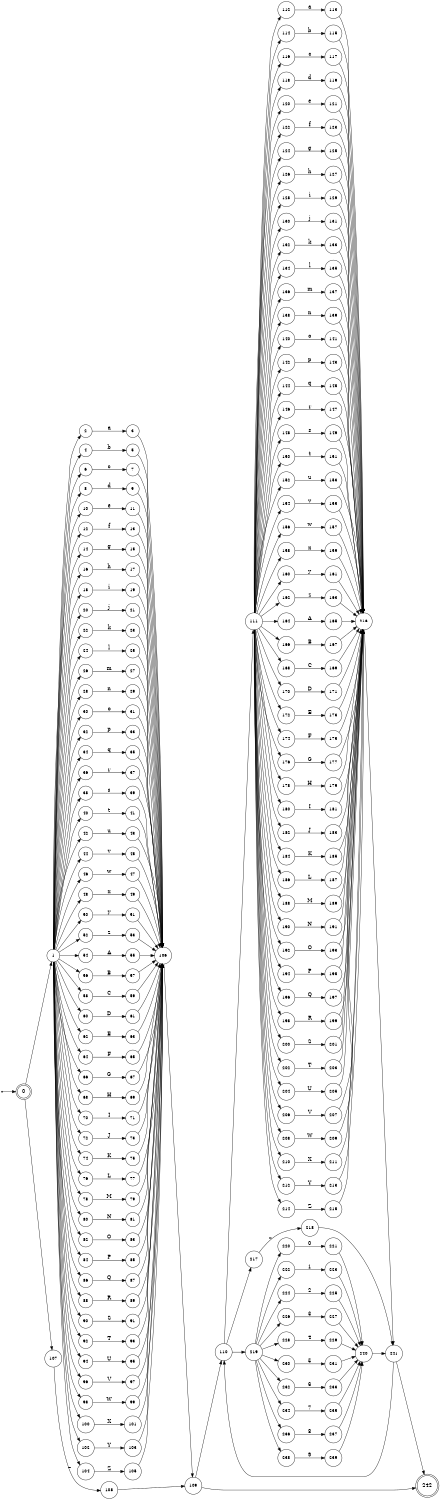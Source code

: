 digraph finite_state_machine {
	rankdir=LR;
	size="10,10"

	node [ shape = doublecircle, label = "0", fontsize  = 14] n0;

	node [ shape = circle, label = "1", fontsize  = 12] n1;
	node [ shape = circle, label = "2", fontsize  = 12] n2;
	node [ shape = circle, label = "3", fontsize  = 12] n3;
	node [ shape = circle, label = "4", fontsize  = 12] n4;
	node [ shape = circle, label = "5", fontsize  = 12] n5;
	node [ shape = circle, label = "6", fontsize  = 12] n6;
	node [ shape = circle, label = "7", fontsize  = 12] n7;
	node [ shape = circle, label = "8", fontsize  = 12] n8;
	node [ shape = circle, label = "9", fontsize  = 12] n9;
	node [ shape = circle, label = "10", fontsize  = 12] n10;
	node [ shape = circle, label = "11", fontsize  = 12] n11;
	node [ shape = circle, label = "12", fontsize  = 12] n12;
	node [ shape = circle, label = "13", fontsize  = 12] n13;
	node [ shape = circle, label = "14", fontsize  = 12] n14;
	node [ shape = circle, label = "15", fontsize  = 12] n15;
	node [ shape = circle, label = "16", fontsize  = 12] n16;
	node [ shape = circle, label = "17", fontsize  = 12] n17;
	node [ shape = circle, label = "18", fontsize  = 12] n18;
	node [ shape = circle, label = "19", fontsize  = 12] n19;
	node [ shape = circle, label = "20", fontsize  = 12] n20;
	node [ shape = circle, label = "21", fontsize  = 12] n21;
	node [ shape = circle, label = "22", fontsize  = 12] n22;
	node [ shape = circle, label = "23", fontsize  = 12] n23;
	node [ shape = circle, label = "24", fontsize  = 12] n24;
	node [ shape = circle, label = "25", fontsize  = 12] n25;
	node [ shape = circle, label = "26", fontsize  = 12] n26;
	node [ shape = circle, label = "27", fontsize  = 12] n27;
	node [ shape = circle, label = "28", fontsize  = 12] n28;
	node [ shape = circle, label = "29", fontsize  = 12] n29;
	node [ shape = circle, label = "30", fontsize  = 12] n30;
	node [ shape = circle, label = "31", fontsize  = 12] n31;
	node [ shape = circle, label = "32", fontsize  = 12] n32;
	node [ shape = circle, label = "33", fontsize  = 12] n33;
	node [ shape = circle, label = "34", fontsize  = 12] n34;
	node [ shape = circle, label = "35", fontsize  = 12] n35;
	node [ shape = circle, label = "36", fontsize  = 12] n36;
	node [ shape = circle, label = "37", fontsize  = 12] n37;
	node [ shape = circle, label = "38", fontsize  = 12] n38;
	node [ shape = circle, label = "39", fontsize  = 12] n39;
	node [ shape = circle, label = "40", fontsize  = 12] n40;
	node [ shape = circle, label = "41", fontsize  = 12] n41;
	node [ shape = circle, label = "42", fontsize  = 12] n42;
	node [ shape = circle, label = "43", fontsize  = 12] n43;
	node [ shape = circle, label = "44", fontsize  = 12] n44;
	node [ shape = circle, label = "45", fontsize  = 12] n45;
	node [ shape = circle, label = "46", fontsize  = 12] n46;
	node [ shape = circle, label = "47", fontsize  = 12] n47;
	node [ shape = circle, label = "48", fontsize  = 12] n48;
	node [ shape = circle, label = "49", fontsize  = 12] n49;
	node [ shape = circle, label = "50", fontsize  = 12] n50;
	node [ shape = circle, label = "51", fontsize  = 12] n51;
	node [ shape = circle, label = "52", fontsize  = 12] n52;
	node [ shape = circle, label = "53", fontsize  = 12] n53;
	node [ shape = circle, label = "54", fontsize  = 12] n54;
	node [ shape = circle, label = "55", fontsize  = 12] n55;
	node [ shape = circle, label = "56", fontsize  = 12] n56;
	node [ shape = circle, label = "57", fontsize  = 12] n57;
	node [ shape = circle, label = "58", fontsize  = 12] n58;
	node [ shape = circle, label = "59", fontsize  = 12] n59;
	node [ shape = circle, label = "60", fontsize  = 12] n60;
	node [ shape = circle, label = "61", fontsize  = 12] n61;
	node [ shape = circle, label = "62", fontsize  = 12] n62;
	node [ shape = circle, label = "63", fontsize  = 12] n63;
	node [ shape = circle, label = "64", fontsize  = 12] n64;
	node [ shape = circle, label = "65", fontsize  = 12] n65;
	node [ shape = circle, label = "66", fontsize  = 12] n66;
	node [ shape = circle, label = "67", fontsize  = 12] n67;
	node [ shape = circle, label = "68", fontsize  = 12] n68;
	node [ shape = circle, label = "69", fontsize  = 12] n69;
	node [ shape = circle, label = "70", fontsize  = 12] n70;
	node [ shape = circle, label = "71", fontsize  = 12] n71;
	node [ shape = circle, label = "72", fontsize  = 12] n72;
	node [ shape = circle, label = "73", fontsize  = 12] n73;
	node [ shape = circle, label = "74", fontsize  = 12] n74;
	node [ shape = circle, label = "75", fontsize  = 12] n75;
	node [ shape = circle, label = "76", fontsize  = 12] n76;
	node [ shape = circle, label = "77", fontsize  = 12] n77;
	node [ shape = circle, label = "78", fontsize  = 12] n78;
	node [ shape = circle, label = "79", fontsize  = 12] n79;
	node [ shape = circle, label = "80", fontsize  = 12] n80;
	node [ shape = circle, label = "81", fontsize  = 12] n81;
	node [ shape = circle, label = "82", fontsize  = 12] n82;
	node [ shape = circle, label = "83", fontsize  = 12] n83;
	node [ shape = circle, label = "84", fontsize  = 12] n84;
	node [ shape = circle, label = "85", fontsize  = 12] n85;
	node [ shape = circle, label = "86", fontsize  = 12] n86;
	node [ shape = circle, label = "87", fontsize  = 12] n87;
	node [ shape = circle, label = "88", fontsize  = 12] n88;
	node [ shape = circle, label = "89", fontsize  = 12] n89;
	node [ shape = circle, label = "90", fontsize  = 12] n90;
	node [ shape = circle, label = "91", fontsize  = 12] n91;
	node [ shape = circle, label = "92", fontsize  = 12] n92;
	node [ shape = circle, label = "93", fontsize  = 12] n93;
	node [ shape = circle, label = "94", fontsize  = 12] n94;
	node [ shape = circle, label = "95", fontsize  = 12] n95;
	node [ shape = circle, label = "96", fontsize  = 12] n96;
	node [ shape = circle, label = "97", fontsize  = 12] n97;
	node [ shape = circle, label = "98", fontsize  = 12] n98;
	node [ shape = circle, label = "99", fontsize  = 12] n99;
	node [ shape = circle, label = "100", fontsize  = 12] n100;
	node [ shape = circle, label = "101", fontsize  = 12] n101;
	node [ shape = circle, label = "102", fontsize  = 12] n102;
	node [ shape = circle, label = "103", fontsize  = 12] n103;
	node [ shape = circle, label = "104", fontsize  = 12] n104;
	node [ shape = circle, label = "105", fontsize  = 12] n105;
	node [ shape = circle, label = "106", fontsize  = 12] n106;
	node [ shape = circle, label = "107", fontsize  = 12] n107;
	node [ shape = circle, label = "108", fontsize  = 12] n108;
	node [ shape = circle, label = "109", fontsize  = 12] n109;
	node [ shape = circle, label = "110", fontsize  = 12] n110;
	node [ shape = circle, label = "111", fontsize  = 12] n111;
	node [ shape = circle, label = "112", fontsize  = 12] n112;
	node [ shape = circle, label = "113", fontsize  = 12] n113;
	node [ shape = circle, label = "114", fontsize  = 12] n114;
	node [ shape = circle, label = "115", fontsize  = 12] n115;
	node [ shape = circle, label = "116", fontsize  = 12] n116;
	node [ shape = circle, label = "117", fontsize  = 12] n117;
	node [ shape = circle, label = "118", fontsize  = 12] n118;
	node [ shape = circle, label = "119", fontsize  = 12] n119;
	node [ shape = circle, label = "120", fontsize  = 12] n120;
	node [ shape = circle, label = "121", fontsize  = 12] n121;
	node [ shape = circle, label = "122", fontsize  = 12] n122;
	node [ shape = circle, label = "123", fontsize  = 12] n123;
	node [ shape = circle, label = "124", fontsize  = 12] n124;
	node [ shape = circle, label = "125", fontsize  = 12] n125;
	node [ shape = circle, label = "126", fontsize  = 12] n126;
	node [ shape = circle, label = "127", fontsize  = 12] n127;
	node [ shape = circle, label = "128", fontsize  = 12] n128;
	node [ shape = circle, label = "129", fontsize  = 12] n129;
	node [ shape = circle, label = "130", fontsize  = 12] n130;
	node [ shape = circle, label = "131", fontsize  = 12] n131;
	node [ shape = circle, label = "132", fontsize  = 12] n132;
	node [ shape = circle, label = "133", fontsize  = 12] n133;
	node [ shape = circle, label = "134", fontsize  = 12] n134;
	node [ shape = circle, label = "135", fontsize  = 12] n135;
	node [ shape = circle, label = "136", fontsize  = 12] n136;
	node [ shape = circle, label = "137", fontsize  = 12] n137;
	node [ shape = circle, label = "138", fontsize  = 12] n138;
	node [ shape = circle, label = "139", fontsize  = 12] n139;
	node [ shape = circle, label = "140", fontsize  = 12] n140;
	node [ shape = circle, label = "141", fontsize  = 12] n141;
	node [ shape = circle, label = "142", fontsize  = 12] n142;
	node [ shape = circle, label = "143", fontsize  = 12] n143;
	node [ shape = circle, label = "144", fontsize  = 12] n144;
	node [ shape = circle, label = "145", fontsize  = 12] n145;
	node [ shape = circle, label = "146", fontsize  = 12] n146;
	node [ shape = circle, label = "147", fontsize  = 12] n147;
	node [ shape = circle, label = "148", fontsize  = 12] n148;
	node [ shape = circle, label = "149", fontsize  = 12] n149;
	node [ shape = circle, label = "150", fontsize  = 12] n150;
	node [ shape = circle, label = "151", fontsize  = 12] n151;
	node [ shape = circle, label = "152", fontsize  = 12] n152;
	node [ shape = circle, label = "153", fontsize  = 12] n153;
	node [ shape = circle, label = "154", fontsize  = 12] n154;
	node [ shape = circle, label = "155", fontsize  = 12] n155;
	node [ shape = circle, label = "156", fontsize  = 12] n156;
	node [ shape = circle, label = "157", fontsize  = 12] n157;
	node [ shape = circle, label = "158", fontsize  = 12] n158;
	node [ shape = circle, label = "159", fontsize  = 12] n159;
	node [ shape = circle, label = "160", fontsize  = 12] n160;
	node [ shape = circle, label = "161", fontsize  = 12] n161;
	node [ shape = circle, label = "162", fontsize  = 12] n162;
	node [ shape = circle, label = "163", fontsize  = 12] n163;
	node [ shape = circle, label = "164", fontsize  = 12] n164;
	node [ shape = circle, label = "165", fontsize  = 12] n165;
	node [ shape = circle, label = "166", fontsize  = 12] n166;
	node [ shape = circle, label = "167", fontsize  = 12] n167;
	node [ shape = circle, label = "168", fontsize  = 12] n168;
	node [ shape = circle, label = "169", fontsize  = 12] n169;
	node [ shape = circle, label = "170", fontsize  = 12] n170;
	node [ shape = circle, label = "171", fontsize  = 12] n171;
	node [ shape = circle, label = "172", fontsize  = 12] n172;
	node [ shape = circle, label = "173", fontsize  = 12] n173;
	node [ shape = circle, label = "174", fontsize  = 12] n174;
	node [ shape = circle, label = "175", fontsize  = 12] n175;
	node [ shape = circle, label = "176", fontsize  = 12] n176;
	node [ shape = circle, label = "177", fontsize  = 12] n177;
	node [ shape = circle, label = "178", fontsize  = 12] n178;
	node [ shape = circle, label = "179", fontsize  = 12] n179;
	node [ shape = circle, label = "180", fontsize  = 12] n180;
	node [ shape = circle, label = "181", fontsize  = 12] n181;
	node [ shape = circle, label = "182", fontsize  = 12] n182;
	node [ shape = circle, label = "183", fontsize  = 12] n183;
	node [ shape = circle, label = "184", fontsize  = 12] n184;
	node [ shape = circle, label = "185", fontsize  = 12] n185;
	node [ shape = circle, label = "186", fontsize  = 12] n186;
	node [ shape = circle, label = "187", fontsize  = 12] n187;
	node [ shape = circle, label = "188", fontsize  = 12] n188;
	node [ shape = circle, label = "189", fontsize  = 12] n189;
	node [ shape = circle, label = "190", fontsize  = 12] n190;
	node [ shape = circle, label = "191", fontsize  = 12] n191;
	node [ shape = circle, label = "192", fontsize  = 12] n192;
	node [ shape = circle, label = "193", fontsize  = 12] n193;
	node [ shape = circle, label = "194", fontsize  = 12] n194;
	node [ shape = circle, label = "195", fontsize  = 12] n195;
	node [ shape = circle, label = "196", fontsize  = 12] n196;
	node [ shape = circle, label = "197", fontsize  = 12] n197;
	node [ shape = circle, label = "198", fontsize  = 12] n198;
	node [ shape = circle, label = "199", fontsize  = 12] n199;
	node [ shape = circle, label = "200", fontsize  = 12] n200;
	node [ shape = circle, label = "201", fontsize  = 12] n201;
	node [ shape = circle, label = "202", fontsize  = 12] n202;
	node [ shape = circle, label = "203", fontsize  = 12] n203;
	node [ shape = circle, label = "204", fontsize  = 12] n204;
	node [ shape = circle, label = "205", fontsize  = 12] n205;
	node [ shape = circle, label = "206", fontsize  = 12] n206;
	node [ shape = circle, label = "207", fontsize  = 12] n207;
	node [ shape = circle, label = "208", fontsize  = 12] n208;
	node [ shape = circle, label = "209", fontsize  = 12] n209;
	node [ shape = circle, label = "210", fontsize  = 12] n210;
	node [ shape = circle, label = "211", fontsize  = 12] n211;
	node [ shape = circle, label = "212", fontsize  = 12] n212;
	node [ shape = circle, label = "213", fontsize  = 12] n213;
	node [ shape = circle, label = "214", fontsize  = 12] n214;
	node [ shape = circle, label = "215", fontsize  = 12] n215;
	node [ shape = circle, label = "216", fontsize  = 12] n216;
	node [ shape = circle, label = "217", fontsize  = 12] n217;
	node [ shape = circle, label = "218", fontsize  = 12] n218;
	node [ shape = circle, label = "219", fontsize  = 12] n219;
	node [ shape = circle, label = "220", fontsize  = 12] n220;
	node [ shape = circle, label = "221", fontsize  = 12] n221;
	node [ shape = circle, label = "222", fontsize  = 12] n222;
	node [ shape = circle, label = "223", fontsize  = 12] n223;
	node [ shape = circle, label = "224", fontsize  = 12] n224;
	node [ shape = circle, label = "225", fontsize  = 12] n225;
	node [ shape = circle, label = "226", fontsize  = 12] n226;
	node [ shape = circle, label = "227", fontsize  = 12] n227;
	node [ shape = circle, label = "228", fontsize  = 12] n228;
	node [ shape = circle, label = "229", fontsize  = 12] n229;
	node [ shape = circle, label = "230", fontsize  = 12] n230;
	node [ shape = circle, label = "231", fontsize  = 12] n231;
	node [ shape = circle, label = "232", fontsize  = 12] n232;
	node [ shape = circle, label = "233", fontsize  = 12] n233;
	node [ shape = circle, label = "234", fontsize  = 12] n234;
	node [ shape = circle, label = "235", fontsize  = 12] n235;
	node [ shape = circle, label = "236", fontsize  = 12] n236;
	node [ shape = circle, label = "237", fontsize  = 12] n237;
	node [ shape = circle, label = "238", fontsize  = 12] n238;
	node [ shape = circle, label = "239", fontsize  = 12] n239;
	node [ shape = circle, label = "240", fontsize  = 12] n240;
	node [ shape = circle, label = "241", fontsize  = 12] n241;

	node [ shape = doublecircle, label = "242", fontsize  = 14] n242;

	node [shape = point ]; qi
	qi -> n0;

	n0 -> n1 [ label = "" ];
	n1 -> n2 [ label = "" ];
	n2 -> n3 [ label = "a" ];
	n3 -> n106 [ label = "" ];
	n1 -> n4 [ label = "" ];
	n4 -> n5 [ label = "b" ];
	n5 -> n106 [ label = "" ];
	n1 -> n6 [ label = "" ];
	n6 -> n7 [ label = "c" ];
	n7 -> n106 [ label = "" ];
	n1 -> n8 [ label = "" ];
	n8 -> n9 [ label = "d" ];
	n9 -> n106 [ label = "" ];
	n1 -> n10 [ label = "" ];
	n10 -> n11 [ label = "e" ];
	n11 -> n106 [ label = "" ];
	n1 -> n12 [ label = "" ];
	n12 -> n13 [ label = "f" ];
	n13 -> n106 [ label = "" ];
	n1 -> n14 [ label = "" ];
	n14 -> n15 [ label = "g" ];
	n15 -> n106 [ label = "" ];
	n1 -> n16 [ label = "" ];
	n16 -> n17 [ label = "h" ];
	n17 -> n106 [ label = "" ];
	n1 -> n18 [ label = "" ];
	n18 -> n19 [ label = "i" ];
	n19 -> n106 [ label = "" ];
	n1 -> n20 [ label = "" ];
	n20 -> n21 [ label = "j" ];
	n21 -> n106 [ label = "" ];
	n1 -> n22 [ label = "" ];
	n22 -> n23 [ label = "k" ];
	n23 -> n106 [ label = "" ];
	n1 -> n24 [ label = "" ];
	n24 -> n25 [ label = "l" ];
	n25 -> n106 [ label = "" ];
	n1 -> n26 [ label = "" ];
	n26 -> n27 [ label = "m" ];
	n27 -> n106 [ label = "" ];
	n1 -> n28 [ label = "" ];
	n28 -> n29 [ label = "n" ];
	n29 -> n106 [ label = "" ];
	n1 -> n30 [ label = "" ];
	n30 -> n31 [ label = "o" ];
	n31 -> n106 [ label = "" ];
	n1 -> n32 [ label = "" ];
	n32 -> n33 [ label = "p" ];
	n33 -> n106 [ label = "" ];
	n1 -> n34 [ label = "" ];
	n34 -> n35 [ label = "q" ];
	n35 -> n106 [ label = "" ];
	n1 -> n36 [ label = "" ];
	n36 -> n37 [ label = "r" ];
	n37 -> n106 [ label = "" ];
	n1 -> n38 [ label = "" ];
	n38 -> n39 [ label = "s" ];
	n39 -> n106 [ label = "" ];
	n1 -> n40 [ label = "" ];
	n40 -> n41 [ label = "t" ];
	n41 -> n106 [ label = "" ];
	n1 -> n42 [ label = "" ];
	n42 -> n43 [ label = "u" ];
	n43 -> n106 [ label = "" ];
	n1 -> n44 [ label = "" ];
	n44 -> n45 [ label = "v" ];
	n45 -> n106 [ label = "" ];
	n1 -> n46 [ label = "" ];
	n46 -> n47 [ label = "w" ];
	n47 -> n106 [ label = "" ];
	n1 -> n48 [ label = "" ];
	n48 -> n49 [ label = "x" ];
	n49 -> n106 [ label = "" ];
	n1 -> n50 [ label = "" ];
	n50 -> n51 [ label = "y" ];
	n51 -> n106 [ label = "" ];
	n1 -> n52 [ label = "" ];
	n52 -> n53 [ label = "z" ];
	n53 -> n106 [ label = "" ];
	n1 -> n54 [ label = "" ];
	n54 -> n55 [ label = "A" ];
	n55 -> n106 [ label = "" ];
	n1 -> n56 [ label = "" ];
	n56 -> n57 [ label = "B" ];
	n57 -> n106 [ label = "" ];
	n1 -> n58 [ label = "" ];
	n58 -> n59 [ label = "C" ];
	n59 -> n106 [ label = "" ];
	n1 -> n60 [ label = "" ];
	n60 -> n61 [ label = "D" ];
	n61 -> n106 [ label = "" ];
	n1 -> n62 [ label = "" ];
	n62 -> n63 [ label = "E" ];
	n63 -> n106 [ label = "" ];
	n1 -> n64 [ label = "" ];
	n64 -> n65 [ label = "F" ];
	n65 -> n106 [ label = "" ];
	n1 -> n66 [ label = "" ];
	n66 -> n67 [ label = "G" ];
	n67 -> n106 [ label = "" ];
	n1 -> n68 [ label = "" ];
	n68 -> n69 [ label = "H" ];
	n69 -> n106 [ label = "" ];
	n1 -> n70 [ label = "" ];
	n70 -> n71 [ label = "I" ];
	n71 -> n106 [ label = "" ];
	n1 -> n72 [ label = "" ];
	n72 -> n73 [ label = "J" ];
	n73 -> n106 [ label = "" ];
	n1 -> n74 [ label = "" ];
	n74 -> n75 [ label = "K" ];
	n75 -> n106 [ label = "" ];
	n1 -> n76 [ label = "" ];
	n76 -> n77 [ label = "L" ];
	n77 -> n106 [ label = "" ];
	n1 -> n78 [ label = "" ];
	n78 -> n79 [ label = "M" ];
	n79 -> n106 [ label = "" ];
	n1 -> n80 [ label = "" ];
	n80 -> n81 [ label = "N" ];
	n81 -> n106 [ label = "" ];
	n1 -> n82 [ label = "" ];
	n82 -> n83 [ label = "O" ];
	n83 -> n106 [ label = "" ];
	n1 -> n84 [ label = "" ];
	n84 -> n85 [ label = "P" ];
	n85 -> n106 [ label = "" ];
	n1 -> n86 [ label = "" ];
	n86 -> n87 [ label = "Q" ];
	n87 -> n106 [ label = "" ];
	n1 -> n88 [ label = "" ];
	n88 -> n89 [ label = "R" ];
	n89 -> n106 [ label = "" ];
	n1 -> n90 [ label = "" ];
	n90 -> n91 [ label = "S" ];
	n91 -> n106 [ label = "" ];
	n1 -> n92 [ label = "" ];
	n92 -> n93 [ label = "T" ];
	n93 -> n106 [ label = "" ];
	n1 -> n94 [ label = "" ];
	n94 -> n95 [ label = "U" ];
	n95 -> n106 [ label = "" ];
	n1 -> n96 [ label = "" ];
	n96 -> n97 [ label = "V" ];
	n97 -> n106 [ label = "" ];
	n1 -> n98 [ label = "" ];
	n98 -> n99 [ label = "W" ];
	n99 -> n106 [ label = "" ];
	n1 -> n100 [ label = "" ];
	n100 -> n101 [ label = "X" ];
	n101 -> n106 [ label = "" ];
	n1 -> n102 [ label = "" ];
	n102 -> n103 [ label = "Y" ];
	n103 -> n106 [ label = "" ];
	n1 -> n104 [ label = "" ];
	n104 -> n105 [ label = "Z" ];
	n105 -> n106 [ label = "" ];
	n106 -> n109 [ label = "" ];
	n0 -> n107 [ label = "" ];
	n107 -> n108 [ label = "_" ];
	n108 -> n109 [ label = "" ];
	n109 -> n110 [ label = "" ];
	n110 -> n111 [ label = "" ];
	n111 -> n112 [ label = "" ];
	n112 -> n113 [ label = "a" ];
	n113 -> n216 [ label = "" ];
	n111 -> n114 [ label = "" ];
	n114 -> n115 [ label = "b" ];
	n115 -> n216 [ label = "" ];
	n111 -> n116 [ label = "" ];
	n116 -> n117 [ label = "c" ];
	n117 -> n216 [ label = "" ];
	n111 -> n118 [ label = "" ];
	n118 -> n119 [ label = "d" ];
	n119 -> n216 [ label = "" ];
	n111 -> n120 [ label = "" ];
	n120 -> n121 [ label = "e" ];
	n121 -> n216 [ label = "" ];
	n111 -> n122 [ label = "" ];
	n122 -> n123 [ label = "f" ];
	n123 -> n216 [ label = "" ];
	n111 -> n124 [ label = "" ];
	n124 -> n125 [ label = "g" ];
	n125 -> n216 [ label = "" ];
	n111 -> n126 [ label = "" ];
	n126 -> n127 [ label = "h" ];
	n127 -> n216 [ label = "" ];
	n111 -> n128 [ label = "" ];
	n128 -> n129 [ label = "i" ];
	n129 -> n216 [ label = "" ];
	n111 -> n130 [ label = "" ];
	n130 -> n131 [ label = "j" ];
	n131 -> n216 [ label = "" ];
	n111 -> n132 [ label = "" ];
	n132 -> n133 [ label = "k" ];
	n133 -> n216 [ label = "" ];
	n111 -> n134 [ label = "" ];
	n134 -> n135 [ label = "l" ];
	n135 -> n216 [ label = "" ];
	n111 -> n136 [ label = "" ];
	n136 -> n137 [ label = "m" ];
	n137 -> n216 [ label = "" ];
	n111 -> n138 [ label = "" ];
	n138 -> n139 [ label = "n" ];
	n139 -> n216 [ label = "" ];
	n111 -> n140 [ label = "" ];
	n140 -> n141 [ label = "o" ];
	n141 -> n216 [ label = "" ];
	n111 -> n142 [ label = "" ];
	n142 -> n143 [ label = "p" ];
	n143 -> n216 [ label = "" ];
	n111 -> n144 [ label = "" ];
	n144 -> n145 [ label = "q" ];
	n145 -> n216 [ label = "" ];
	n111 -> n146 [ label = "" ];
	n146 -> n147 [ label = "r" ];
	n147 -> n216 [ label = "" ];
	n111 -> n148 [ label = "" ];
	n148 -> n149 [ label = "s" ];
	n149 -> n216 [ label = "" ];
	n111 -> n150 [ label = "" ];
	n150 -> n151 [ label = "t" ];
	n151 -> n216 [ label = "" ];
	n111 -> n152 [ label = "" ];
	n152 -> n153 [ label = "u" ];
	n153 -> n216 [ label = "" ];
	n111 -> n154 [ label = "" ];
	n154 -> n155 [ label = "v" ];
	n155 -> n216 [ label = "" ];
	n111 -> n156 [ label = "" ];
	n156 -> n157 [ label = "w" ];
	n157 -> n216 [ label = "" ];
	n111 -> n158 [ label = "" ];
	n158 -> n159 [ label = "x" ];
	n159 -> n216 [ label = "" ];
	n111 -> n160 [ label = "" ];
	n160 -> n161 [ label = "y" ];
	n161 -> n216 [ label = "" ];
	n111 -> n162 [ label = "" ];
	n162 -> n163 [ label = "z" ];
	n163 -> n216 [ label = "" ];
	n111 -> n164 [ label = "" ];
	n164 -> n165 [ label = "A" ];
	n165 -> n216 [ label = "" ];
	n111 -> n166 [ label = "" ];
	n166 -> n167 [ label = "B" ];
	n167 -> n216 [ label = "" ];
	n111 -> n168 [ label = "" ];
	n168 -> n169 [ label = "C" ];
	n169 -> n216 [ label = "" ];
	n111 -> n170 [ label = "" ];
	n170 -> n171 [ label = "D" ];
	n171 -> n216 [ label = "" ];
	n111 -> n172 [ label = "" ];
	n172 -> n173 [ label = "E" ];
	n173 -> n216 [ label = "" ];
	n111 -> n174 [ label = "" ];
	n174 -> n175 [ label = "F" ];
	n175 -> n216 [ label = "" ];
	n111 -> n176 [ label = "" ];
	n176 -> n177 [ label = "G" ];
	n177 -> n216 [ label = "" ];
	n111 -> n178 [ label = "" ];
	n178 -> n179 [ label = "H" ];
	n179 -> n216 [ label = "" ];
	n111 -> n180 [ label = "" ];
	n180 -> n181 [ label = "I" ];
	n181 -> n216 [ label = "" ];
	n111 -> n182 [ label = "" ];
	n182 -> n183 [ label = "J" ];
	n183 -> n216 [ label = "" ];
	n111 -> n184 [ label = "" ];
	n184 -> n185 [ label = "K" ];
	n185 -> n216 [ label = "" ];
	n111 -> n186 [ label = "" ];
	n186 -> n187 [ label = "L" ];
	n187 -> n216 [ label = "" ];
	n111 -> n188 [ label = "" ];
	n188 -> n189 [ label = "M" ];
	n189 -> n216 [ label = "" ];
	n111 -> n190 [ label = "" ];
	n190 -> n191 [ label = "N" ];
	n191 -> n216 [ label = "" ];
	n111 -> n192 [ label = "" ];
	n192 -> n193 [ label = "O" ];
	n193 -> n216 [ label = "" ];
	n111 -> n194 [ label = "" ];
	n194 -> n195 [ label = "P" ];
	n195 -> n216 [ label = "" ];
	n111 -> n196 [ label = "" ];
	n196 -> n197 [ label = "Q" ];
	n197 -> n216 [ label = "" ];
	n111 -> n198 [ label = "" ];
	n198 -> n199 [ label = "R" ];
	n199 -> n216 [ label = "" ];
	n111 -> n200 [ label = "" ];
	n200 -> n201 [ label = "S" ];
	n201 -> n216 [ label = "" ];
	n111 -> n202 [ label = "" ];
	n202 -> n203 [ label = "T" ];
	n203 -> n216 [ label = "" ];
	n111 -> n204 [ label = "" ];
	n204 -> n205 [ label = "U" ];
	n205 -> n216 [ label = "" ];
	n111 -> n206 [ label = "" ];
	n206 -> n207 [ label = "V" ];
	n207 -> n216 [ label = "" ];
	n111 -> n208 [ label = "" ];
	n208 -> n209 [ label = "W" ];
	n209 -> n216 [ label = "" ];
	n111 -> n210 [ label = "" ];
	n210 -> n211 [ label = "X" ];
	n211 -> n216 [ label = "" ];
	n111 -> n212 [ label = "" ];
	n212 -> n213 [ label = "Y" ];
	n213 -> n216 [ label = "" ];
	n111 -> n214 [ label = "" ];
	n214 -> n215 [ label = "Z" ];
	n215 -> n216 [ label = "" ];
	n216 -> n241 [ label = "" ];
	n110 -> n217 [ label = "" ];
	n217 -> n218 [ label = "_" ];
	n218 -> n241 [ label = "" ];
	n110 -> n219 [ label = "" ];
	n219 -> n220 [ label = "" ];
	n220 -> n221 [ label = "0" ];
	n221 -> n240 [ label = "" ];
	n219 -> n222 [ label = "" ];
	n222 -> n223 [ label = "1" ];
	n223 -> n240 [ label = "" ];
	n219 -> n224 [ label = "" ];
	n224 -> n225 [ label = "2" ];
	n225 -> n240 [ label = "" ];
	n219 -> n226 [ label = "" ];
	n226 -> n227 [ label = "3" ];
	n227 -> n240 [ label = "" ];
	n219 -> n228 [ label = "" ];
	n228 -> n229 [ label = "4" ];
	n229 -> n240 [ label = "" ];
	n219 -> n230 [ label = "" ];
	n230 -> n231 [ label = "5" ];
	n231 -> n240 [ label = "" ];
	n219 -> n232 [ label = "" ];
	n232 -> n233 [ label = "6" ];
	n233 -> n240 [ label = "" ];
	n219 -> n234 [ label = "" ];
	n234 -> n235 [ label = "7" ];
	n235 -> n240 [ label = "" ];
	n219 -> n236 [ label = "" ];
	n236 -> n237 [ label = "8" ];
	n237 -> n240 [ label = "" ];
	n219 -> n238 [ label = "" ];
	n238 -> n239 [ label = "9" ];
	n239 -> n240 [ label = "" ];
	n240 -> n241 [ label = "" ];
	n241 -> n242 [ label = "" ];
	n109 -> n242 [ label = "" ];
	n241 -> n110 [ label = "" ];
}